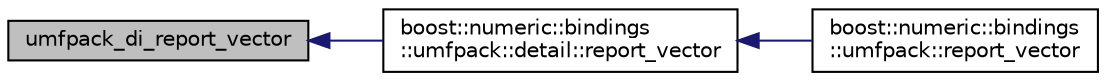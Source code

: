 digraph "umfpack_di_report_vector"
{
  edge [fontname="Helvetica",fontsize="10",labelfontname="Helvetica",labelfontsize="10"];
  node [fontname="Helvetica",fontsize="10",shape=record];
  rankdir="LR";
  Node1 [label="umfpack_di_report_vector",height=0.2,width=0.4,color="black", fillcolor="grey75", style="filled", fontcolor="black"];
  Node1 -> Node2 [dir="back",color="midnightblue",fontsize="10",style="solid",fontname="Helvetica"];
  Node2 [label="boost::numeric::bindings\l::umfpack::detail::report_vector",height=0.2,width=0.4,color="black", fillcolor="white", style="filled",URL="$d1/d20/namespaceboost_1_1numeric_1_1bindings_1_1umfpack_1_1detail.html#ad7bd61a8f028a2114d2532e0efa9349d"];
  Node2 -> Node3 [dir="back",color="midnightblue",fontsize="10",style="solid",fontname="Helvetica"];
  Node3 [label="boost::numeric::bindings\l::umfpack::report_vector",height=0.2,width=0.4,color="black", fillcolor="white", style="filled",URL="$d0/d05/namespaceboost_1_1numeric_1_1bindings_1_1umfpack.html#a24dfa853f3b23dfb29a66c4f623a7635"];
}

